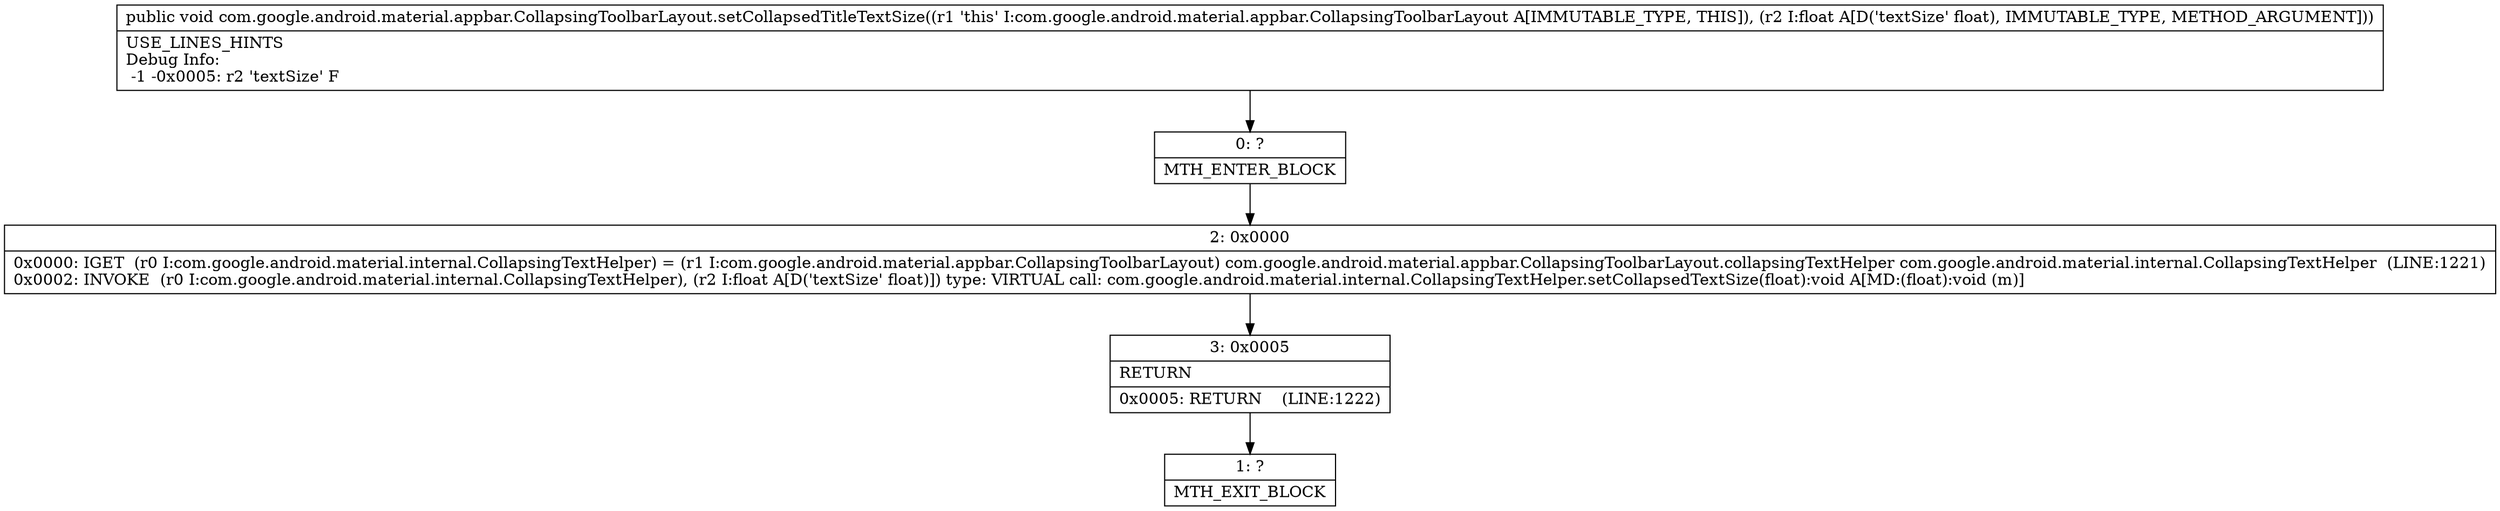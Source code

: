 digraph "CFG forcom.google.android.material.appbar.CollapsingToolbarLayout.setCollapsedTitleTextSize(F)V" {
Node_0 [shape=record,label="{0\:\ ?|MTH_ENTER_BLOCK\l}"];
Node_2 [shape=record,label="{2\:\ 0x0000|0x0000: IGET  (r0 I:com.google.android.material.internal.CollapsingTextHelper) = (r1 I:com.google.android.material.appbar.CollapsingToolbarLayout) com.google.android.material.appbar.CollapsingToolbarLayout.collapsingTextHelper com.google.android.material.internal.CollapsingTextHelper  (LINE:1221)\l0x0002: INVOKE  (r0 I:com.google.android.material.internal.CollapsingTextHelper), (r2 I:float A[D('textSize' float)]) type: VIRTUAL call: com.google.android.material.internal.CollapsingTextHelper.setCollapsedTextSize(float):void A[MD:(float):void (m)]\l}"];
Node_3 [shape=record,label="{3\:\ 0x0005|RETURN\l|0x0005: RETURN    (LINE:1222)\l}"];
Node_1 [shape=record,label="{1\:\ ?|MTH_EXIT_BLOCK\l}"];
MethodNode[shape=record,label="{public void com.google.android.material.appbar.CollapsingToolbarLayout.setCollapsedTitleTextSize((r1 'this' I:com.google.android.material.appbar.CollapsingToolbarLayout A[IMMUTABLE_TYPE, THIS]), (r2 I:float A[D('textSize' float), IMMUTABLE_TYPE, METHOD_ARGUMENT]))  | USE_LINES_HINTS\lDebug Info:\l  \-1 \-0x0005: r2 'textSize' F\l}"];
MethodNode -> Node_0;Node_0 -> Node_2;
Node_2 -> Node_3;
Node_3 -> Node_1;
}

